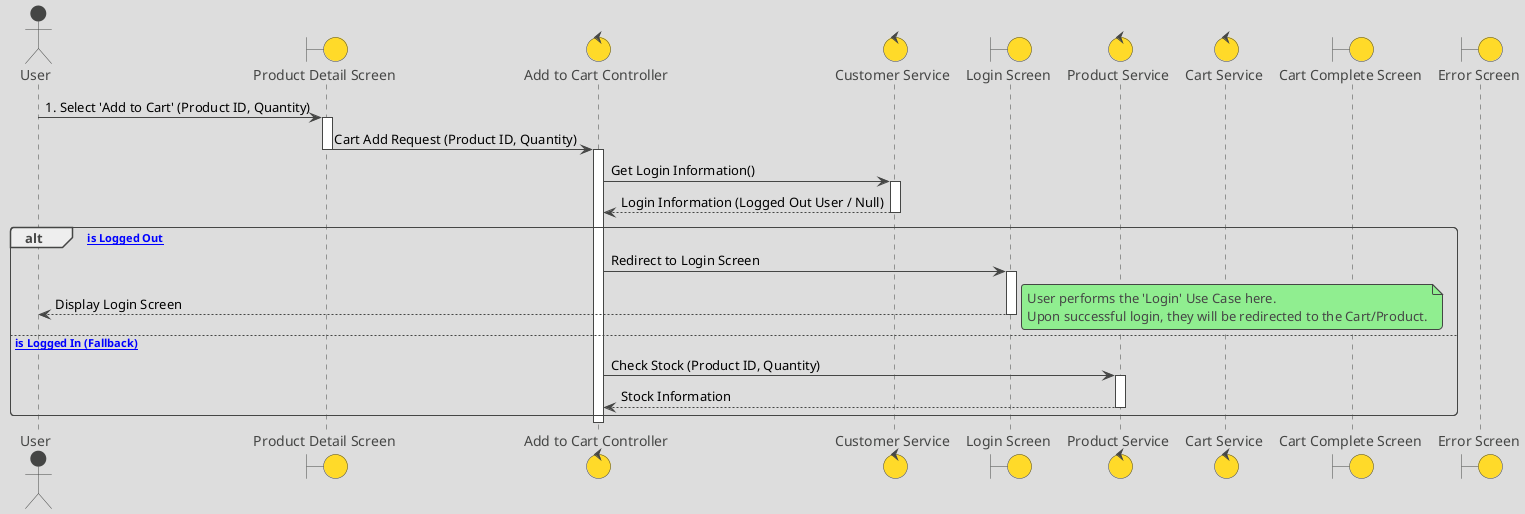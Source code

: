 @startuml AddToCartSequenceDiagram_LoggedOut
!theme toy

' ====================================================================
' Participant Definitions
' ====================================================================
actor User
boundary GoodsDetailJSP as "Product Detail Screen"
control AddCartJSP as "Add to Cart Controller"
control CustomerJava as "Customer Service"
boundary LoginJSP as "Login Screen"
control GoodsJava as "Product Service"
control CartJava as "Cart Service"
boundary AddCartCompleteJSP as "Cart Complete Screen"
boundary ErrorJSP as "Error Screen"

' ====================================================================
' Basic Flow: User is logged out (Pre-condition is NOT met)
' ====================================================================

' 1. The customer specifies the quantity on the product detail screen and selects 'Add to Cart'.
User -> GoodsDetailJSP : 1. Select 'Add to Cart' (Product ID, Quantity)
activate GoodsDetailJSP

GoodsDetailJSP -> AddCartJSP : Cart Add Request (Product ID, Quantity)
deactivate GoodsDetailJSP
activate AddCartJSP

' --- Login Check ---
' 2. The system confirms if the customer is logged in.
AddCartJSP -> CustomerJava : Get Login Information()
activate CustomerJava
CustomerJava --> AddCartJSP : Login Information (Logged Out User / Null)
deactivate CustomerJava

alt [User is Logged Out]
    ' Alternative Flow 2-1: If the customer is not logged in, the system confirms this.
    ' Alternative Flow 2-2: The system redirects to the Login Screen.
    AddCartJSP -> LoginJSP : Redirect to Login Screen
    activate LoginJSP
    
    LoginJSP --> User : Display Login Screen
    
    Note right : User performs the 'Login' Use Case here.\nUpon successful login, they will be redirected to the Cart/Product.
    
    deactivate LoginJSP
    
else [User is Logged In (Fallback)]
    ' This path represents the original Basic Flow, which should not be triggered if the pre-condition is 'logged out'.
    
    ' 2. Check Stock
    AddCartJSP -> GoodsJava : Check Stock (Product ID, Quantity)
    activate GoodsJava
    GoodsJava --> AddCartJSP : Stock Information
    deactivate GoodsJava
    
    ' ... followed by the rest of the Add to Cart logic ...
    
end ' End Login Check alt

deactivate AddCartJSP

@enduml
